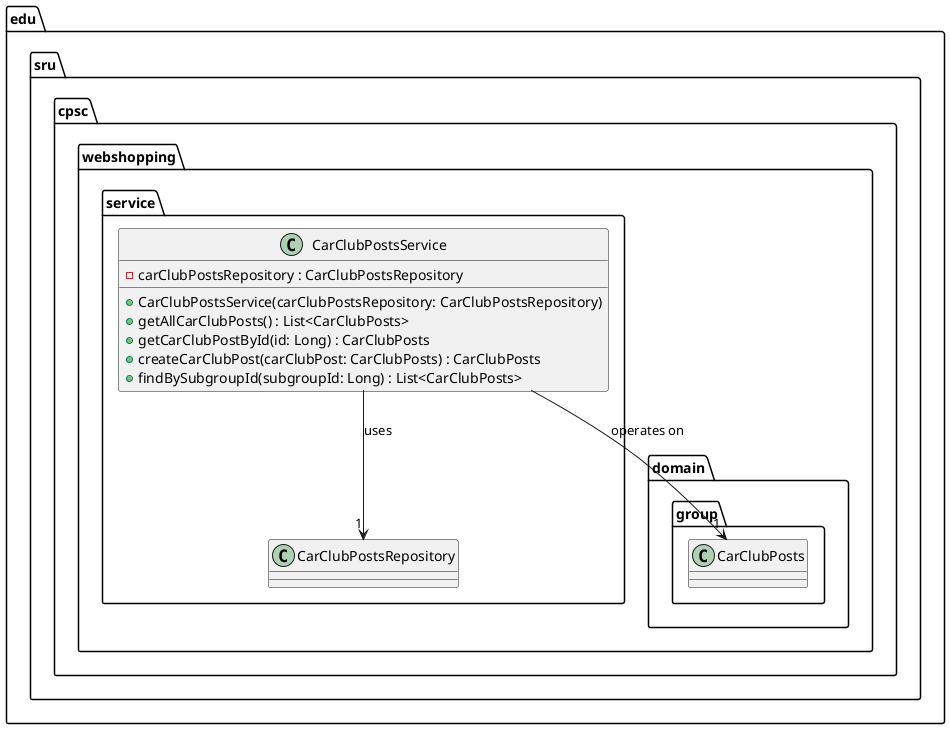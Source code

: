 @startuml

package edu.sru.cpsc.webshopping.service {

    class CarClubPostsService {
        - carClubPostsRepository : CarClubPostsRepository

        + CarClubPostsService(carClubPostsRepository: CarClubPostsRepository)
        + getAllCarClubPosts() : List<CarClubPosts>
        + getCarClubPostById(id: Long) : CarClubPosts
        + createCarClubPost(carClubPost: CarClubPosts) : CarClubPosts
        + findBySubgroupId(subgroupId: Long) : List<CarClubPosts>
    }

    class CarClubPostsRepository {
    }
}

package edu.sru.cpsc.webshopping.domain.group {
    class CarClubPosts {
    }
}

CarClubPostsService --> "1" CarClubPostsRepository : uses
CarClubPostsService --> "1" CarClubPosts : operates on

@enduml